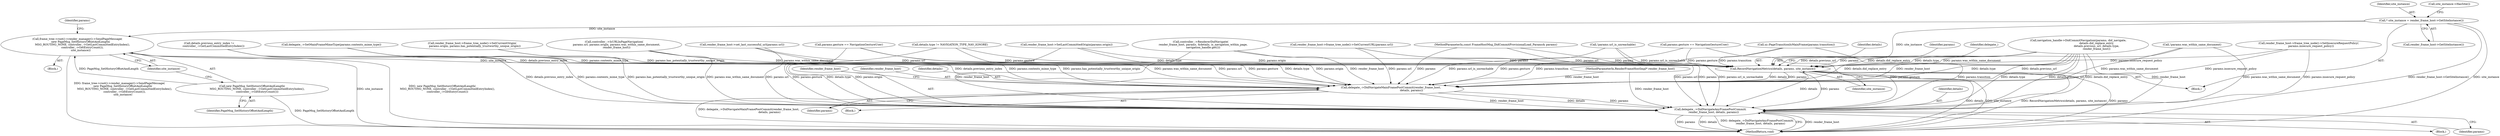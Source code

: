 digraph "0_Chrome_784f56a9c97a838448dd23f9bdc7c05fe8e639b3@pointer" {
"1000262" [label="(Call,frame_tree->root()->render_manager()->SendPageMessage(\n        new PageMsg_SetHistoryOffsetAndLength(\n            MSG_ROUTING_NONE, controller_->GetLastCommittedEntryIndex(),\n            controller_->GetEntryCount()),\n        site_instance))"];
"1000263" [label="(Call,new PageMsg_SetHistoryOffsetAndLength(\n            MSG_ROUTING_NONE, controller_->GetLastCommittedEntryIndex(),\n            controller_->GetEntryCount()))"];
"1000204" [label="(Call,* site_instance = render_frame_host->GetSiteInstance())"];
"1000325" [label="(Call,RecordNavigationMetrics(details, params, site_instance))"];
"1000337" [label="(Call,delegate_->DidNavigateMainFramePostCommit(render_frame_host,\n                                                details, params))"];
"1000341" [label="(Call,delegate_->DidNavigateAnyFramePostCommit(\n        render_frame_host, details, params))"];
"1000270" [label="(Call,render_frame_host->SetLastCommittedOrigin(params.origin))"];
"1000344" [label="(Identifier,params)"];
"1000325" [label="(Call,RecordNavigationMetrics(details, params, site_instance))"];
"1000232" [label="(Call,delegate_->SetMainFrameMimeType(params.contents_mime_type))"];
"1000266" [label="(Call,render_frame_host->frame_tree_node()->SetCurrentURL(params.url))"];
"1000166" [label="(Call,params.gesture == NavigationGestureUser)"];
"1000263" [label="(Call,new PageMsg_SetHistoryOffsetAndLength(\n            MSG_ROUTING_NONE, controller_->GetLastCommittedEntryIndex(),\n            controller_->GetEntryCount()))"];
"1000268" [label="(Identifier,params)"];
"1000279" [label="(Call,render_frame_host->set_last_successful_url(params.url))"];
"1000227" [label="(Call,ui::PageTransitionIsMainFrame(params.transition))"];
"1000338" [label="(Identifier,render_frame_host)"];
"1000117" [label="(Call,controller_->IsURLInPageNavigation(\n      params.url, params.origin, params.was_within_same_document,\n      render_frame_host))"];
"1000340" [label="(Identifier,params)"];
"1000204" [label="(Call,* site_instance = render_frame_host->GetSiteInstance())"];
"1000262" [label="(Call,frame_tree->root()->render_manager()->SendPageMessage(\n        new PageMsg_SetHistoryOffsetAndLength(\n            MSG_ROUTING_NONE, controller_->GetLastCommittedEntryIndex(),\n            controller_->GetEntryCount()),\n        site_instance))"];
"1000178" [label="(Call,render_frame_host->frame_tree_node()->SetInsecureRequestPolicy(\n      params.insecure_request_policy))"];
"1000275" [label="(Call,!params.url_is_unreachable)"];
"1000326" [label="(Identifier,details)"];
"1000345" [label="(MethodReturn,void)"];
"1000261" [label="(Block,)"];
"1000307" [label="(Call,navigation_handle->DidCommitNavigation(params, did_navigate,\n                                           details.did_replace_entry,\n                                           details.previous_url, details.type,\n                                           render_frame_host))"];
"1000198" [label="(Call,params.gesture == NavigationGestureUser)"];
"1000103" [label="(MethodParameterIn,const FrameHostMsg_DidCommitProvisionalLoad_Params& params)"];
"1000341" [label="(Call,delegate_->DidNavigateAnyFramePostCommit(\n        render_frame_host, details, params))"];
"1000339" [label="(Identifier,details)"];
"1000327" [label="(Identifier,params)"];
"1000343" [label="(Identifier,details)"];
"1000291" [label="(Call,details.type != NAVIGATION_TYPE_NAV_IGNORE)"];
"1000336" [label="(Block,)"];
"1000244" [label="(Call,controller_->RendererDidNavigate(\n      render_frame_host, params, &details, is_navigation_within_page,\n      navigation_handle.get()))"];
"1000205" [label="(Identifier,site_instance)"];
"1000328" [label="(Identifier,site_instance)"];
"1000256" [label="(Call,details.previous_entry_index !=\n          controller_->GetLastCommittedEntryIndex())"];
"1000264" [label="(Identifier,PageMsg_SetHistoryOffsetAndLength)"];
"1000342" [label="(Identifier,render_frame_host)"];
"1000331" [label="(Block,)"];
"1000337" [label="(Call,delegate_->DidNavigateMainFramePostCommit(render_frame_host,\n                                                details, params))"];
"1000171" [label="(Call,render_frame_host->frame_tree_node()->SetCurrentOrigin(\n      params.origin, params.has_potentially_trustworthy_unique_origin))"];
"1000210" [label="(Call,site_instance->HasSite())"];
"1000330" [label="(Identifier,delegate_)"];
"1000105" [label="(Block,)"];
"1000265" [label="(Identifier,site_instance)"];
"1000154" [label="(Call,!params.was_within_same_document)"];
"1000206" [label="(Call,render_frame_host->GetSiteInstance())"];
"1000102" [label="(MethodParameterIn,RenderFrameHostImpl* render_frame_host)"];
"1000262" -> "1000261"  [label="AST: "];
"1000262" -> "1000265"  [label="CFG: "];
"1000263" -> "1000262"  [label="AST: "];
"1000265" -> "1000262"  [label="AST: "];
"1000268" -> "1000262"  [label="CFG: "];
"1000262" -> "1000345"  [label="DDG: site_instance"];
"1000262" -> "1000345"  [label="DDG: new PageMsg_SetHistoryOffsetAndLength(\n            MSG_ROUTING_NONE, controller_->GetLastCommittedEntryIndex(),\n            controller_->GetEntryCount())"];
"1000262" -> "1000345"  [label="DDG: frame_tree->root()->render_manager()->SendPageMessage(\n        new PageMsg_SetHistoryOffsetAndLength(\n            MSG_ROUTING_NONE, controller_->GetLastCommittedEntryIndex(),\n            controller_->GetEntryCount()),\n        site_instance)"];
"1000263" -> "1000262"  [label="DDG: PageMsg_SetHistoryOffsetAndLength"];
"1000204" -> "1000262"  [label="DDG: site_instance"];
"1000262" -> "1000325"  [label="DDG: site_instance"];
"1000263" -> "1000264"  [label="CFG: "];
"1000264" -> "1000263"  [label="AST: "];
"1000265" -> "1000263"  [label="CFG: "];
"1000263" -> "1000345"  [label="DDG: PageMsg_SetHistoryOffsetAndLength"];
"1000204" -> "1000105"  [label="AST: "];
"1000204" -> "1000206"  [label="CFG: "];
"1000205" -> "1000204"  [label="AST: "];
"1000206" -> "1000204"  [label="AST: "];
"1000210" -> "1000204"  [label="CFG: "];
"1000204" -> "1000345"  [label="DDG: render_frame_host->GetSiteInstance()"];
"1000204" -> "1000345"  [label="DDG: site_instance"];
"1000204" -> "1000325"  [label="DDG: site_instance"];
"1000325" -> "1000105"  [label="AST: "];
"1000325" -> "1000328"  [label="CFG: "];
"1000326" -> "1000325"  [label="AST: "];
"1000327" -> "1000325"  [label="AST: "];
"1000328" -> "1000325"  [label="AST: "];
"1000330" -> "1000325"  [label="CFG: "];
"1000325" -> "1000345"  [label="DDG: details"];
"1000325" -> "1000345"  [label="DDG: site_instance"];
"1000325" -> "1000345"  [label="DDG: RecordNavigationMetrics(details, params, site_instance)"];
"1000325" -> "1000345"  [label="DDG: params"];
"1000307" -> "1000325"  [label="DDG: details.did_replace_entry"];
"1000307" -> "1000325"  [label="DDG: details.type"];
"1000307" -> "1000325"  [label="DDG: details.previous_url"];
"1000307" -> "1000325"  [label="DDG: params"];
"1000291" -> "1000325"  [label="DDG: details.type"];
"1000256" -> "1000325"  [label="DDG: details.previous_entry_index"];
"1000232" -> "1000325"  [label="DDG: params.contents_mime_type"];
"1000279" -> "1000325"  [label="DDG: params.url"];
"1000178" -> "1000325"  [label="DDG: params.insecure_request_policy"];
"1000227" -> "1000325"  [label="DDG: params.transition"];
"1000275" -> "1000325"  [label="DDG: params.url_is_unreachable"];
"1000198" -> "1000325"  [label="DDG: params.gesture"];
"1000270" -> "1000325"  [label="DDG: params.origin"];
"1000171" -> "1000325"  [label="DDG: params.has_potentially_trustworthy_unique_origin"];
"1000117" -> "1000325"  [label="DDG: params.was_within_same_document"];
"1000154" -> "1000325"  [label="DDG: params.was_within_same_document"];
"1000166" -> "1000325"  [label="DDG: params.gesture"];
"1000266" -> "1000325"  [label="DDG: params.url"];
"1000244" -> "1000325"  [label="DDG: params"];
"1000103" -> "1000325"  [label="DDG: params"];
"1000325" -> "1000337"  [label="DDG: details"];
"1000325" -> "1000337"  [label="DDG: params"];
"1000325" -> "1000341"  [label="DDG: details"];
"1000325" -> "1000341"  [label="DDG: params"];
"1000337" -> "1000336"  [label="AST: "];
"1000337" -> "1000340"  [label="CFG: "];
"1000338" -> "1000337"  [label="AST: "];
"1000339" -> "1000337"  [label="AST: "];
"1000340" -> "1000337"  [label="AST: "];
"1000342" -> "1000337"  [label="CFG: "];
"1000337" -> "1000345"  [label="DDG: delegate_->DidNavigateMainFramePostCommit(render_frame_host,\n                                                details, params)"];
"1000307" -> "1000337"  [label="DDG: render_frame_host"];
"1000307" -> "1000337"  [label="DDG: details.type"];
"1000307" -> "1000337"  [label="DDG: details.previous_url"];
"1000307" -> "1000337"  [label="DDG: details.did_replace_entry"];
"1000244" -> "1000337"  [label="DDG: render_frame_host"];
"1000102" -> "1000337"  [label="DDG: render_frame_host"];
"1000291" -> "1000337"  [label="DDG: details.type"];
"1000256" -> "1000337"  [label="DDG: details.previous_entry_index"];
"1000232" -> "1000337"  [label="DDG: params.contents_mime_type"];
"1000279" -> "1000337"  [label="DDG: params.url"];
"1000178" -> "1000337"  [label="DDG: params.insecure_request_policy"];
"1000227" -> "1000337"  [label="DDG: params.transition"];
"1000275" -> "1000337"  [label="DDG: params.url_is_unreachable"];
"1000198" -> "1000337"  [label="DDG: params.gesture"];
"1000270" -> "1000337"  [label="DDG: params.origin"];
"1000171" -> "1000337"  [label="DDG: params.has_potentially_trustworthy_unique_origin"];
"1000117" -> "1000337"  [label="DDG: params.was_within_same_document"];
"1000154" -> "1000337"  [label="DDG: params.was_within_same_document"];
"1000166" -> "1000337"  [label="DDG: params.gesture"];
"1000266" -> "1000337"  [label="DDG: params.url"];
"1000103" -> "1000337"  [label="DDG: params"];
"1000337" -> "1000341"  [label="DDG: render_frame_host"];
"1000337" -> "1000341"  [label="DDG: details"];
"1000337" -> "1000341"  [label="DDG: params"];
"1000341" -> "1000331"  [label="AST: "];
"1000341" -> "1000344"  [label="CFG: "];
"1000342" -> "1000341"  [label="AST: "];
"1000343" -> "1000341"  [label="AST: "];
"1000344" -> "1000341"  [label="AST: "];
"1000345" -> "1000341"  [label="CFG: "];
"1000341" -> "1000345"  [label="DDG: render_frame_host"];
"1000341" -> "1000345"  [label="DDG: params"];
"1000341" -> "1000345"  [label="DDG: details"];
"1000341" -> "1000345"  [label="DDG: delegate_->DidNavigateAnyFramePostCommit(\n        render_frame_host, details, params)"];
"1000307" -> "1000341"  [label="DDG: render_frame_host"];
"1000307" -> "1000341"  [label="DDG: details.type"];
"1000307" -> "1000341"  [label="DDG: details.previous_url"];
"1000307" -> "1000341"  [label="DDG: details.did_replace_entry"];
"1000244" -> "1000341"  [label="DDG: render_frame_host"];
"1000102" -> "1000341"  [label="DDG: render_frame_host"];
"1000291" -> "1000341"  [label="DDG: details.type"];
"1000256" -> "1000341"  [label="DDG: details.previous_entry_index"];
"1000232" -> "1000341"  [label="DDG: params.contents_mime_type"];
"1000279" -> "1000341"  [label="DDG: params.url"];
"1000178" -> "1000341"  [label="DDG: params.insecure_request_policy"];
"1000227" -> "1000341"  [label="DDG: params.transition"];
"1000275" -> "1000341"  [label="DDG: params.url_is_unreachable"];
"1000198" -> "1000341"  [label="DDG: params.gesture"];
"1000270" -> "1000341"  [label="DDG: params.origin"];
"1000171" -> "1000341"  [label="DDG: params.has_potentially_trustworthy_unique_origin"];
"1000117" -> "1000341"  [label="DDG: params.was_within_same_document"];
"1000154" -> "1000341"  [label="DDG: params.was_within_same_document"];
"1000166" -> "1000341"  [label="DDG: params.gesture"];
"1000266" -> "1000341"  [label="DDG: params.url"];
"1000103" -> "1000341"  [label="DDG: params"];
}
